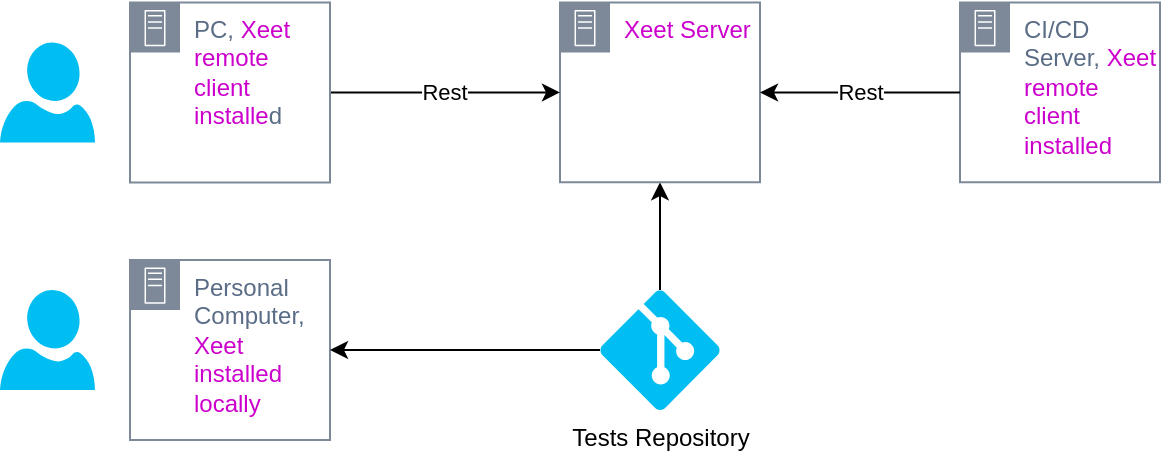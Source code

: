 <mxfile version="24.7.17">
  <diagram name="Page-1" id="VulnmU6ELANvw6dGD5pS">
    <mxGraphModel dx="794" dy="519" grid="1" gridSize="10" guides="1" tooltips="1" connect="1" arrows="1" fold="1" page="1" pageScale="1" pageWidth="850" pageHeight="1100" math="0" shadow="0">
      <root>
        <mxCell id="0" />
        <mxCell id="1" parent="0" />
        <mxCell id="OTUWDDNkg0gVeNgpgUJu-1" value="Tests Repository" style="verticalLabelPosition=bottom;html=1;verticalAlign=top;align=center;strokeColor=none;fillColor=#00BEF2;shape=mxgraph.azure.git_repository;" vertex="1" parent="1">
          <mxGeometry x="350" y="200" width="60" height="60" as="geometry" />
        </mxCell>
        <mxCell id="OTUWDDNkg0gVeNgpgUJu-3" value="" style="verticalLabelPosition=bottom;html=1;verticalAlign=top;align=center;strokeColor=none;fillColor=#00BEF2;shape=mxgraph.azure.user;" vertex="1" parent="1">
          <mxGeometry x="50" y="200" width="47.5" height="50" as="geometry" />
        </mxCell>
        <mxCell id="OTUWDDNkg0gVeNgpgUJu-4" value="" style="endArrow=classic;html=1;rounded=0;entryX=0.5;entryY=1;entryDx=0;entryDy=0;" edge="1" parent="1" source="OTUWDDNkg0gVeNgpgUJu-1" target="OTUWDDNkg0gVeNgpgUJu-6">
          <mxGeometry relative="1" as="geometry">
            <mxPoint x="350" y="260" as="sourcePoint" />
            <mxPoint x="323.336" y="99.014" as="targetPoint" />
          </mxGeometry>
        </mxCell>
        <mxCell id="OTUWDDNkg0gVeNgpgUJu-8" value="" style="group" vertex="1" connectable="0" parent="1">
          <mxGeometry x="330" y="56.3" width="100" height="89.8" as="geometry" />
        </mxCell>
        <mxCell id="OTUWDDNkg0gVeNgpgUJu-6" value="&lt;font color=&quot;#cc00cc&quot;&gt;Xeet Server&lt;/font&gt;" style="points=[[0,0],[0.25,0],[0.5,0],[0.75,0],[1,0],[1,0.25],[1,0.5],[1,0.75],[1,1],[0.75,1],[0.5,1],[0.25,1],[0,1],[0,0.75],[0,0.5],[0,0.25]];outlineConnect=0;gradientColor=none;html=1;whiteSpace=wrap;fontSize=12;fontStyle=0;container=1;pointerEvents=0;collapsible=0;recursiveResize=0;shape=mxgraph.aws4.group;grIcon=mxgraph.aws4.group_on_premise;strokeColor=#7D8998;fillColor=none;verticalAlign=top;align=left;spacingLeft=30;fontColor=#5A6C86;dashed=0;" vertex="1" parent="OTUWDDNkg0gVeNgpgUJu-8">
          <mxGeometry width="100" height="89.8" as="geometry" />
        </mxCell>
        <mxCell id="OTUWDDNkg0gVeNgpgUJu-10" value="Rest" style="edgeStyle=none;orthogonalLoop=1;jettySize=auto;html=1;rounded=0;exitX=1;exitY=0.5;exitDx=0;exitDy=0;" edge="1" parent="1" source="OTUWDDNkg0gVeNgpgUJu-20" target="OTUWDDNkg0gVeNgpgUJu-6">
          <mxGeometry width="80" relative="1" as="geometry">
            <mxPoint x="230" y="110" as="sourcePoint" />
            <mxPoint x="240" y="440" as="targetPoint" />
            <Array as="points" />
          </mxGeometry>
        </mxCell>
        <mxCell id="OTUWDDNkg0gVeNgpgUJu-17" value="Personal Computer, &lt;font color=&quot;#cc00cc&quot;&gt;Xeet installed locally&lt;/font&gt;" style="points=[[0,0],[0.25,0],[0.5,0],[0.75,0],[1,0],[1,0.25],[1,0.5],[1,0.75],[1,1],[0.75,1],[0.5,1],[0.25,1],[0,1],[0,0.75],[0,0.5],[0,0.25]];outlineConnect=0;gradientColor=none;html=1;whiteSpace=wrap;fontSize=12;fontStyle=0;container=1;pointerEvents=0;collapsible=0;recursiveResize=0;shape=mxgraph.aws4.group;grIcon=mxgraph.aws4.group_on_premise;strokeColor=#7D8998;fillColor=none;verticalAlign=top;align=left;spacingLeft=30;fontColor=#5A6C86;dashed=0;" vertex="1" parent="1">
          <mxGeometry x="115" y="185" width="100" height="90" as="geometry" />
        </mxCell>
        <mxCell id="OTUWDDNkg0gVeNgpgUJu-19" value="" style="edgeStyle=none;orthogonalLoop=1;jettySize=auto;html=1;rounded=0;entryX=1;entryY=0.5;entryDx=0;entryDy=0;exitX=0;exitY=0.5;exitDx=0;exitDy=0;exitPerimeter=0;" edge="1" parent="1" source="OTUWDDNkg0gVeNgpgUJu-1" target="OTUWDDNkg0gVeNgpgUJu-17">
          <mxGeometry width="80" relative="1" as="geometry">
            <mxPoint x="430" y="270" as="sourcePoint" />
            <mxPoint x="510" y="270" as="targetPoint" />
            <Array as="points" />
          </mxGeometry>
        </mxCell>
        <mxCell id="OTUWDDNkg0gVeNgpgUJu-20" value="PC, &lt;font color=&quot;#cc00cc&quot;&gt;Xeet remote client installe&lt;/font&gt;d" style="points=[[0,0],[0.25,0],[0.5,0],[0.75,0],[1,0],[1,0.25],[1,0.5],[1,0.75],[1,1],[0.75,1],[0.5,1],[0.25,1],[0,1],[0,0.75],[0,0.5],[0,0.25]];outlineConnect=0;gradientColor=none;html=1;whiteSpace=wrap;fontSize=12;fontStyle=0;container=1;pointerEvents=0;collapsible=0;recursiveResize=0;shape=mxgraph.aws4.group;grIcon=mxgraph.aws4.group_on_premise;strokeColor=#7D8998;fillColor=none;verticalAlign=top;align=left;spacingLeft=30;fontColor=#5A6C86;dashed=0;" vertex="1" parent="1">
          <mxGeometry x="115" y="56.3" width="100" height="90" as="geometry" />
        </mxCell>
        <mxCell id="OTUWDDNkg0gVeNgpgUJu-21" value="" style="verticalLabelPosition=bottom;html=1;verticalAlign=top;align=center;strokeColor=none;fillColor=#00BEF2;shape=mxgraph.azure.user;" vertex="1" parent="1">
          <mxGeometry x="50" y="76.3" width="47.5" height="50" as="geometry" />
        </mxCell>
        <mxCell id="OTUWDDNkg0gVeNgpgUJu-23" value="" style="group" vertex="1" connectable="0" parent="1">
          <mxGeometry x="530" y="56.3" width="100" height="89.8" as="geometry" />
        </mxCell>
        <mxCell id="OTUWDDNkg0gVeNgpgUJu-24" value="CI/CD Server, &lt;font color=&quot;#cc00cc&quot;&gt;Xeet remote client installed&lt;/font&gt;&amp;nbsp;" style="points=[[0,0],[0.25,0],[0.5,0],[0.75,0],[1,0],[1,0.25],[1,0.5],[1,0.75],[1,1],[0.75,1],[0.5,1],[0.25,1],[0,1],[0,0.75],[0,0.5],[0,0.25]];outlineConnect=0;gradientColor=none;html=1;whiteSpace=wrap;fontSize=12;fontStyle=0;container=1;pointerEvents=0;collapsible=0;recursiveResize=0;shape=mxgraph.aws4.group;grIcon=mxgraph.aws4.group_on_premise;strokeColor=#7D8998;fillColor=none;verticalAlign=top;align=left;spacingLeft=30;fontColor=#5A6C86;dashed=0;" vertex="1" parent="OTUWDDNkg0gVeNgpgUJu-23">
          <mxGeometry width="100" height="89.8" as="geometry" />
        </mxCell>
        <mxCell id="OTUWDDNkg0gVeNgpgUJu-25" value="Rest" style="edgeStyle=none;orthogonalLoop=1;jettySize=auto;html=1;rounded=0;entryX=1;entryY=0.5;entryDx=0;entryDy=0;" edge="1" parent="1" source="OTUWDDNkg0gVeNgpgUJu-24" target="OTUWDDNkg0gVeNgpgUJu-6">
          <mxGeometry width="80" relative="1" as="geometry">
            <mxPoint x="550" y="180" as="sourcePoint" />
            <mxPoint x="630" y="180" as="targetPoint" />
            <Array as="points" />
          </mxGeometry>
        </mxCell>
      </root>
    </mxGraphModel>
  </diagram>
</mxfile>
